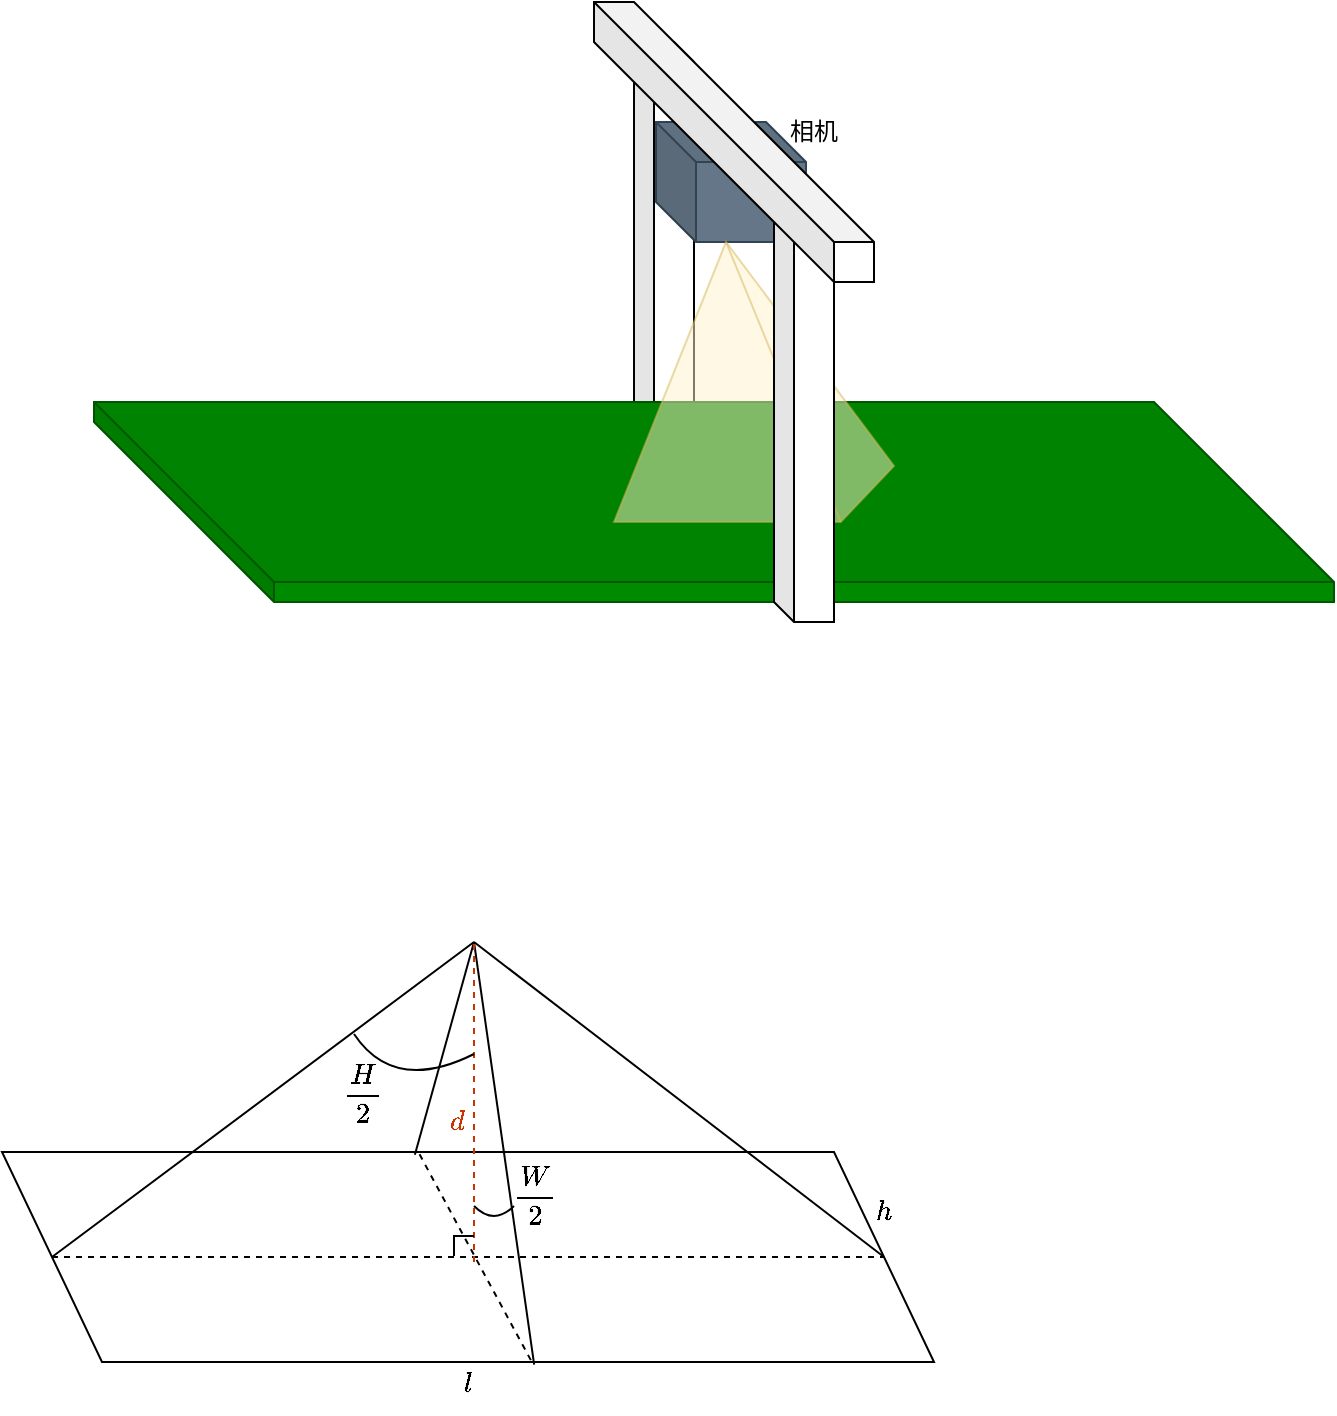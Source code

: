 <mxfile version="20.7.4" type="github">
  <diagram id="1NfUXGRbyNCHauA-c6Rg" name="传送带-相机">
    <mxGraphModel dx="2022" dy="728" grid="1" gridSize="10" guides="1" tooltips="1" connect="1" arrows="1" fold="1" page="1" pageScale="1" pageWidth="827" pageHeight="1169" math="1" shadow="0">
      <root>
        <mxCell id="0" />
        <mxCell id="-tubiMW4hBpiqMgosA95-1" value="传送带" style="" parent="0" />
        <mxCell id="-tubiMW4hBpiqMgosA95-4" value="" style="shape=cube;whiteSpace=wrap;html=1;boundedLbl=1;backgroundOutline=1;darkOpacity=0.05;darkOpacity2=0.1;size=10;" vertex="1" parent="-tubiMW4hBpiqMgosA95-1">
          <mxGeometry x="220" y="210" width="30" height="210" as="geometry" />
        </mxCell>
        <mxCell id="-tubiMW4hBpiqMgosA95-2" value="" style="shape=cube;whiteSpace=wrap;html=1;boundedLbl=1;backgroundOutline=1;darkOpacity=0.05;darkOpacity2=0.1;fillColor=#008a00;strokeColor=#005700;fontColor=#ffffff;size=90;" vertex="1" parent="-tubiMW4hBpiqMgosA95-1">
          <mxGeometry x="-50" y="390" width="620" height="100" as="geometry" />
        </mxCell>
        <mxCell id="-tubiMW4hBpiqMgosA95-8" value="" style="shape=cube;whiteSpace=wrap;html=1;boundedLbl=1;backgroundOutline=1;darkOpacity=0.05;darkOpacity2=0.1;size=20;fillColor=#647687;fontColor=#ffffff;strokeColor=#314354;" vertex="1" parent="-tubiMW4hBpiqMgosA95-1">
          <mxGeometry x="231" y="250" width="75" height="60" as="geometry" />
        </mxCell>
        <mxCell id="-tubiMW4hBpiqMgosA95-11" value="" style="verticalLabelPosition=bottom;verticalAlign=top;html=1;shape=mxgraph.basic.pyramid;dx1=0.4;dx2=0.81;dy1=1;dy2=0.8;fillColor=#fff2cc;strokeColor=#d6b656;opacity=50;" vertex="1" parent="-tubiMW4hBpiqMgosA95-1">
          <mxGeometry x="210" y="310" width="140" height="140" as="geometry" />
        </mxCell>
        <mxCell id="-tubiMW4hBpiqMgosA95-3" value="" style="shape=cube;whiteSpace=wrap;html=1;boundedLbl=1;backgroundOutline=1;darkOpacity=0.05;darkOpacity2=0.1;size=10;" vertex="1" parent="-tubiMW4hBpiqMgosA95-1">
          <mxGeometry x="290" y="290" width="30" height="210" as="geometry" />
        </mxCell>
        <mxCell id="-tubiMW4hBpiqMgosA95-6" value="" style="shape=cube;whiteSpace=wrap;html=1;boundedLbl=1;backgroundOutline=1;darkOpacity=0.05;darkOpacity2=0.1;size=120;" vertex="1" parent="-tubiMW4hBpiqMgosA95-1">
          <mxGeometry x="200" y="190" width="140" height="140" as="geometry" />
        </mxCell>
        <mxCell id="1" value="相机" parent="0" />
        <mxCell id="-tubiMW4hBpiqMgosA95-17" value="" style="shape=parallelogram;perimeter=parallelogramPerimeter;whiteSpace=wrap;html=1;fixedSize=1;fillColor=none;flipH=1;size=50.0;" vertex="1" parent="1">
          <mxGeometry x="-96" y="765" width="466" height="105" as="geometry" />
        </mxCell>
        <mxCell id="-tubiMW4hBpiqMgosA95-24" value="" style="endArrow=none;html=1;rounded=0;exitX=0.429;exitY=1.013;exitDx=0;exitDy=0;exitPerimeter=0;" edge="1" parent="1" source="-tubiMW4hBpiqMgosA95-17">
          <mxGeometry width="50" height="50" relative="1" as="geometry">
            <mxPoint x="230" y="640" as="sourcePoint" />
            <mxPoint x="140" y="660" as="targetPoint" />
          </mxGeometry>
        </mxCell>
        <mxCell id="-tubiMW4hBpiqMgosA95-25" value="" style="endArrow=none;html=1;rounded=0;exitX=0.557;exitY=0.013;exitDx=0;exitDy=0;exitPerimeter=0;" edge="1" parent="1" source="-tubiMW4hBpiqMgosA95-17">
          <mxGeometry width="50" height="50" relative="1" as="geometry">
            <mxPoint x="300" y="810" as="sourcePoint" />
            <mxPoint x="140" y="660" as="targetPoint" />
          </mxGeometry>
        </mxCell>
        <mxCell id="-tubiMW4hBpiqMgosA95-26" value="" style="endArrow=none;html=1;rounded=0;exitX=1;exitY=0.5;exitDx=0;exitDy=0;" edge="1" parent="1" source="-tubiMW4hBpiqMgosA95-17">
          <mxGeometry width="50" height="50" relative="1" as="geometry">
            <mxPoint x="195" y="880" as="sourcePoint" />
            <mxPoint x="140" y="660" as="targetPoint" />
          </mxGeometry>
        </mxCell>
        <mxCell id="-tubiMW4hBpiqMgosA95-27" value="" style="endArrow=none;html=1;rounded=0;exitX=0;exitY=0.5;exitDx=0;exitDy=0;" edge="1" parent="1" source="-tubiMW4hBpiqMgosA95-17">
          <mxGeometry width="50" height="50" relative="1" as="geometry">
            <mxPoint x="425" y="830" as="sourcePoint" />
            <mxPoint x="140" y="660" as="targetPoint" />
          </mxGeometry>
        </mxCell>
        <mxCell id="-tubiMW4hBpiqMgosA95-28" value="" style="endArrow=none;dashed=1;html=1;rounded=0;exitX=0;exitY=0.5;exitDx=0;exitDy=0;entryX=1;entryY=0.5;entryDx=0;entryDy=0;" edge="1" parent="1" source="-tubiMW4hBpiqMgosA95-17" target="-tubiMW4hBpiqMgosA95-17">
          <mxGeometry width="50" height="50" relative="1" as="geometry">
            <mxPoint x="150" y="680" as="sourcePoint" />
            <mxPoint x="200" y="630" as="targetPoint" />
          </mxGeometry>
        </mxCell>
        <mxCell id="-tubiMW4hBpiqMgosA95-30" value="" style="endArrow=none;dashed=1;html=1;rounded=0;fillColor=#fa6800;strokeColor=#C73500;" edge="1" parent="1">
          <mxGeometry width="50" height="50" relative="1" as="geometry">
            <mxPoint x="140" y="820" as="sourcePoint" />
            <mxPoint x="140" y="660" as="targetPoint" />
          </mxGeometry>
        </mxCell>
        <mxCell id="-tubiMW4hBpiqMgosA95-35" value="" style="endArrow=none;html=1;curved=1;" edge="1" parent="1">
          <mxGeometry x="-1" y="-236" width="50" height="50" relative="1" as="geometry">
            <mxPoint x="80" y="706" as="sourcePoint" />
            <mxPoint x="140" y="716" as="targetPoint" />
            <Array as="points">
              <mxPoint x="100" y="736" />
            </Array>
            <mxPoint x="-273" y="-140" as="offset" />
          </mxGeometry>
        </mxCell>
        <mxCell id="-tubiMW4hBpiqMgosA95-36" value="`H/2`" style="text;html=1;strokeColor=none;fillColor=none;align=center;verticalAlign=middle;whiteSpace=wrap;rounded=0;" vertex="1" parent="1">
          <mxGeometry x="70" y="720" width="30" height="30" as="geometry" />
        </mxCell>
        <mxCell id="-tubiMW4hBpiqMgosA95-37" value="" style="endArrow=none;html=1;curved=1;endSize=0;startSize=0;" edge="1" parent="1">
          <mxGeometry x="-1" y="-236" width="50" height="50" relative="1" as="geometry">
            <mxPoint x="140" y="792" as="sourcePoint" />
            <mxPoint x="160" y="792" as="targetPoint" />
            <Array as="points">
              <mxPoint x="150" y="802" />
            </Array>
            <mxPoint x="-273" y="-140" as="offset" />
          </mxGeometry>
        </mxCell>
        <mxCell id="-tubiMW4hBpiqMgosA95-38" value="`W/2`" style="text;html=1;strokeColor=none;fillColor=none;align=center;verticalAlign=middle;whiteSpace=wrap;rounded=0;" vertex="1" parent="1">
          <mxGeometry x="161" y="771" width="20" height="30" as="geometry" />
        </mxCell>
        <mxCell id="-tubiMW4hBpiqMgosA95-39" value="`h`" style="text;html=1;strokeColor=none;fillColor=none;align=center;verticalAlign=middle;whiteSpace=wrap;rounded=0;" vertex="1" parent="1">
          <mxGeometry x="330" y="780" width="30" height="30" as="geometry" />
        </mxCell>
        <mxCell id="-tubiMW4hBpiqMgosA95-40" value="`l`" style="text;html=1;strokeColor=none;fillColor=none;align=center;verticalAlign=middle;whiteSpace=wrap;rounded=0;" vertex="1" parent="1">
          <mxGeometry x="122" y="866" width="30" height="30" as="geometry" />
        </mxCell>
        <mxCell id="-tubiMW4hBpiqMgosA95-41" value="`d`" style="text;html=1;strokeColor=none;fillColor=none;align=center;verticalAlign=middle;whiteSpace=wrap;rounded=0;fontColor=#C73500;" vertex="1" parent="1">
          <mxGeometry x="117" y="735" width="30" height="30" as="geometry" />
        </mxCell>
        <mxCell id="-tubiMW4hBpiqMgosA95-46" value="" style="endArrow=none;dashed=1;html=1;rounded=0;exitX=0.552;exitY=0.011;exitDx=0;exitDy=0;entryX=0.432;entryY=0.996;entryDx=0;entryDy=0;exitPerimeter=0;entryPerimeter=0;" edge="1" parent="1" source="-tubiMW4hBpiqMgosA95-17" target="-tubiMW4hBpiqMgosA95-17">
          <mxGeometry width="50" height="50" relative="1" as="geometry">
            <mxPoint x="-61.0" y="827.5" as="sourcePoint" />
            <mxPoint x="355" y="827.5" as="targetPoint" />
          </mxGeometry>
        </mxCell>
        <mxCell id="-tubiMW4hBpiqMgosA95-47" value="" style="endArrow=none;html=1;fontColor=#C73500;startSize=0;endSize=0;rounded=0;" edge="1" parent="1">
          <mxGeometry width="50" height="50" relative="1" as="geometry">
            <mxPoint x="130" y="817" as="sourcePoint" />
            <mxPoint x="140" y="807" as="targetPoint" />
            <Array as="points">
              <mxPoint x="130" y="807" />
            </Array>
          </mxGeometry>
        </mxCell>
        <mxCell id="-tubiMW4hBpiqMgosA95-48" value="相机" style="text;html=1;strokeColor=none;fillColor=none;align=center;verticalAlign=middle;whiteSpace=wrap;rounded=0;fontColor=#000000;" vertex="1" parent="1">
          <mxGeometry x="280" y="240" width="60" height="30" as="geometry" />
        </mxCell>
      </root>
    </mxGraphModel>
  </diagram>
</mxfile>
